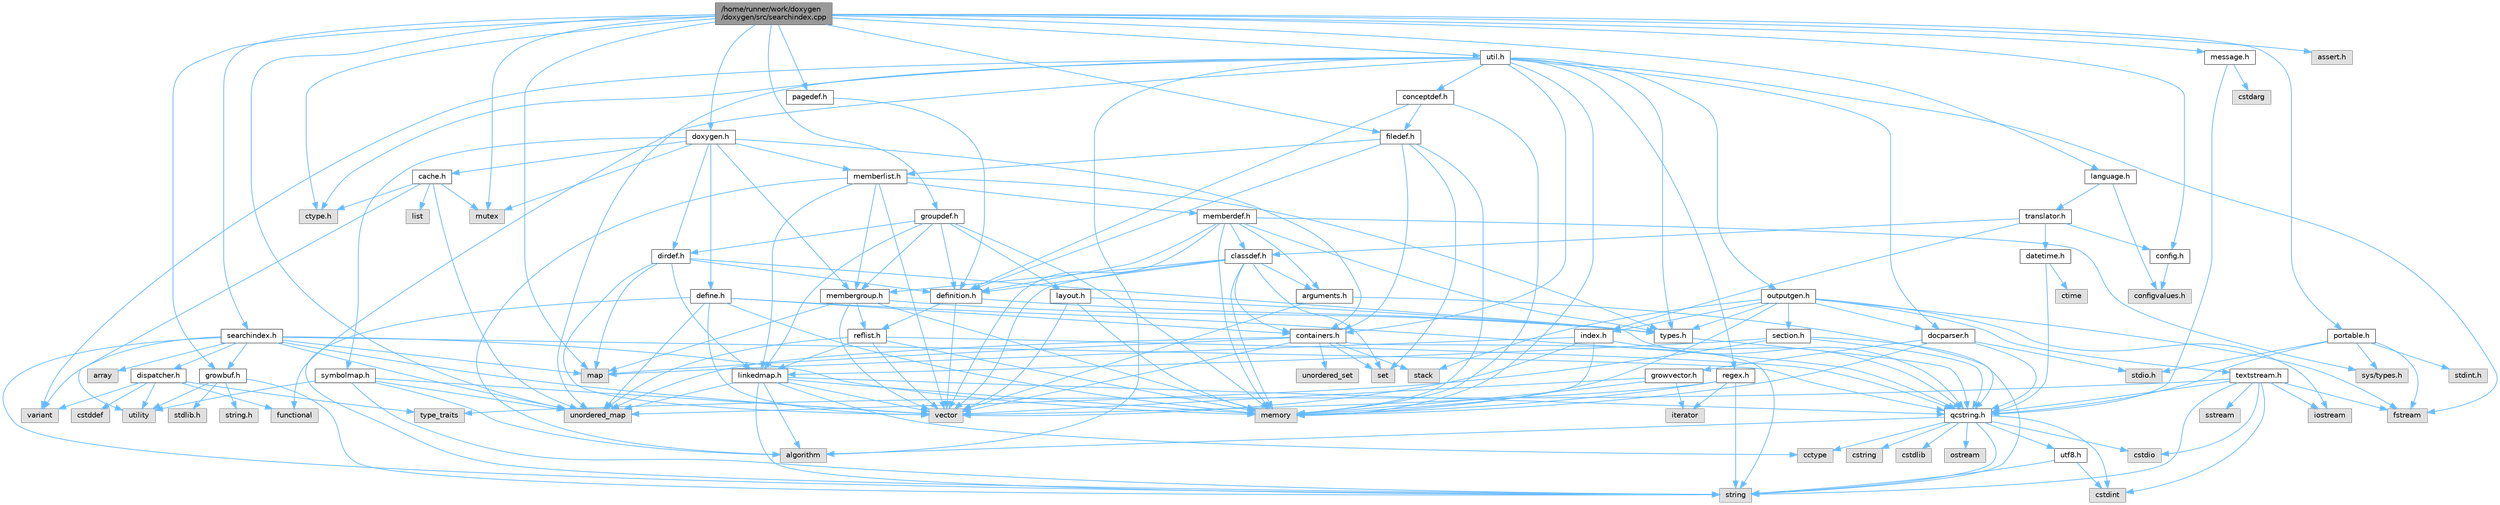 digraph "/home/runner/work/doxygen/doxygen/src/searchindex.cpp"
{
 // INTERACTIVE_SVG=YES
 // LATEX_PDF_SIZE
  bgcolor="transparent";
  edge [fontname=Helvetica,fontsize=10,labelfontname=Helvetica,labelfontsize=10];
  node [fontname=Helvetica,fontsize=10,shape=box,height=0.2,width=0.4];
  Node1 [id="Node000001",label="/home/runner/work/doxygen\l/doxygen/src/searchindex.cpp",height=0.2,width=0.4,color="gray40", fillcolor="grey60", style="filled", fontcolor="black"];
  Node1 -> Node2 [id="edge1_Node000001_Node000002",color="steelblue1",style="solid"];
  Node2 [id="Node000002",label="ctype.h",height=0.2,width=0.4,color="grey60", fillcolor="#E0E0E0", style="filled"];
  Node1 -> Node3 [id="edge2_Node000001_Node000003",color="steelblue1",style="solid"];
  Node3 [id="Node000003",label="assert.h",height=0.2,width=0.4,color="grey60", fillcolor="#E0E0E0", style="filled"];
  Node1 -> Node4 [id="edge3_Node000001_Node000004",color="steelblue1",style="solid"];
  Node4 [id="Node000004",label="mutex",height=0.2,width=0.4,color="grey60", fillcolor="#E0E0E0", style="filled"];
  Node1 -> Node5 [id="edge4_Node000001_Node000005",color="steelblue1",style="solid"];
  Node5 [id="Node000005",label="map",height=0.2,width=0.4,color="grey60", fillcolor="#E0E0E0", style="filled"];
  Node1 -> Node6 [id="edge5_Node000001_Node000006",color="steelblue1",style="solid"];
  Node6 [id="Node000006",label="unordered_map",height=0.2,width=0.4,color="grey60", fillcolor="#E0E0E0", style="filled"];
  Node1 -> Node7 [id="edge6_Node000001_Node000007",color="steelblue1",style="solid"];
  Node7 [id="Node000007",label="searchindex.h",height=0.2,width=0.4,color="grey40", fillcolor="white", style="filled",URL="$de/d07/searchindex_8h.html",tooltip="Web server based search engine."];
  Node7 -> Node8 [id="edge7_Node000007_Node000008",color="steelblue1",style="solid"];
  Node8 [id="Node000008",label="memory",height=0.2,width=0.4,color="grey60", fillcolor="#E0E0E0", style="filled"];
  Node7 -> Node9 [id="edge8_Node000007_Node000009",color="steelblue1",style="solid"];
  Node9 [id="Node000009",label="vector",height=0.2,width=0.4,color="grey60", fillcolor="#E0E0E0", style="filled"];
  Node7 -> Node5 [id="edge9_Node000007_Node000005",color="steelblue1",style="solid"];
  Node7 -> Node6 [id="edge10_Node000007_Node000006",color="steelblue1",style="solid"];
  Node7 -> Node10 [id="edge11_Node000007_Node000010",color="steelblue1",style="solid"];
  Node10 [id="Node000010",label="string",height=0.2,width=0.4,color="grey60", fillcolor="#E0E0E0", style="filled"];
  Node7 -> Node11 [id="edge12_Node000007_Node000011",color="steelblue1",style="solid"];
  Node11 [id="Node000011",label="array",height=0.2,width=0.4,color="grey60", fillcolor="#E0E0E0", style="filled"];
  Node7 -> Node12 [id="edge13_Node000007_Node000012",color="steelblue1",style="solid"];
  Node12 [id="Node000012",label="variant",height=0.2,width=0.4,color="grey60", fillcolor="#E0E0E0", style="filled"];
  Node7 -> Node13 [id="edge14_Node000007_Node000013",color="steelblue1",style="solid"];
  Node13 [id="Node000013",label="qcstring.h",height=0.2,width=0.4,color="grey40", fillcolor="white", style="filled",URL="$d7/d5c/qcstring_8h.html",tooltip=" "];
  Node13 -> Node10 [id="edge15_Node000013_Node000010",color="steelblue1",style="solid"];
  Node13 -> Node14 [id="edge16_Node000013_Node000014",color="steelblue1",style="solid"];
  Node14 [id="Node000014",label="algorithm",height=0.2,width=0.4,color="grey60", fillcolor="#E0E0E0", style="filled"];
  Node13 -> Node15 [id="edge17_Node000013_Node000015",color="steelblue1",style="solid"];
  Node15 [id="Node000015",label="cctype",height=0.2,width=0.4,color="grey60", fillcolor="#E0E0E0", style="filled"];
  Node13 -> Node16 [id="edge18_Node000013_Node000016",color="steelblue1",style="solid"];
  Node16 [id="Node000016",label="cstring",height=0.2,width=0.4,color="grey60", fillcolor="#E0E0E0", style="filled"];
  Node13 -> Node17 [id="edge19_Node000013_Node000017",color="steelblue1",style="solid"];
  Node17 [id="Node000017",label="cstdio",height=0.2,width=0.4,color="grey60", fillcolor="#E0E0E0", style="filled"];
  Node13 -> Node18 [id="edge20_Node000013_Node000018",color="steelblue1",style="solid"];
  Node18 [id="Node000018",label="cstdlib",height=0.2,width=0.4,color="grey60", fillcolor="#E0E0E0", style="filled"];
  Node13 -> Node19 [id="edge21_Node000013_Node000019",color="steelblue1",style="solid"];
  Node19 [id="Node000019",label="cstdint",height=0.2,width=0.4,color="grey60", fillcolor="#E0E0E0", style="filled"];
  Node13 -> Node20 [id="edge22_Node000013_Node000020",color="steelblue1",style="solid"];
  Node20 [id="Node000020",label="ostream",height=0.2,width=0.4,color="grey60", fillcolor="#E0E0E0", style="filled"];
  Node13 -> Node21 [id="edge23_Node000013_Node000021",color="steelblue1",style="solid"];
  Node21 [id="Node000021",label="utf8.h",height=0.2,width=0.4,color="grey40", fillcolor="white", style="filled",URL="$db/d7c/utf8_8h.html",tooltip="Various UTF8 related helper functions."];
  Node21 -> Node19 [id="edge24_Node000021_Node000019",color="steelblue1",style="solid"];
  Node21 -> Node10 [id="edge25_Node000021_Node000010",color="steelblue1",style="solid"];
  Node7 -> Node22 [id="edge26_Node000007_Node000022",color="steelblue1",style="solid"];
  Node22 [id="Node000022",label="growbuf.h",height=0.2,width=0.4,color="grey40", fillcolor="white", style="filled",URL="$dd/d72/growbuf_8h.html",tooltip=" "];
  Node22 -> Node23 [id="edge27_Node000022_Node000023",color="steelblue1",style="solid"];
  Node23 [id="Node000023",label="utility",height=0.2,width=0.4,color="grey60", fillcolor="#E0E0E0", style="filled"];
  Node22 -> Node24 [id="edge28_Node000022_Node000024",color="steelblue1",style="solid"];
  Node24 [id="Node000024",label="stdlib.h",height=0.2,width=0.4,color="grey60", fillcolor="#E0E0E0", style="filled"];
  Node22 -> Node25 [id="edge29_Node000022_Node000025",color="steelblue1",style="solid"];
  Node25 [id="Node000025",label="string.h",height=0.2,width=0.4,color="grey60", fillcolor="#E0E0E0", style="filled"];
  Node22 -> Node10 [id="edge30_Node000022_Node000010",color="steelblue1",style="solid"];
  Node7 -> Node26 [id="edge31_Node000007_Node000026",color="steelblue1",style="solid"];
  Node26 [id="Node000026",label="dispatcher.h",height=0.2,width=0.4,color="grey40", fillcolor="white", style="filled",URL="$da/d73/dispatcher_8h.html",tooltip=" "];
  Node26 -> Node27 [id="edge32_Node000026_Node000027",color="steelblue1",style="solid"];
  Node27 [id="Node000027",label="cstddef",height=0.2,width=0.4,color="grey60", fillcolor="#E0E0E0", style="filled"];
  Node26 -> Node23 [id="edge33_Node000026_Node000023",color="steelblue1",style="solid"];
  Node26 -> Node28 [id="edge34_Node000026_Node000028",color="steelblue1",style="solid"];
  Node28 [id="Node000028",label="functional",height=0.2,width=0.4,color="grey60", fillcolor="#E0E0E0", style="filled"];
  Node26 -> Node12 [id="edge35_Node000026_Node000012",color="steelblue1",style="solid"];
  Node26 -> Node29 [id="edge36_Node000026_Node000029",color="steelblue1",style="solid"];
  Node29 [id="Node000029",label="type_traits",height=0.2,width=0.4,color="grey60", fillcolor="#E0E0E0", style="filled"];
  Node1 -> Node30 [id="edge37_Node000001_Node000030",color="steelblue1",style="solid"];
  Node30 [id="Node000030",label="config.h",height=0.2,width=0.4,color="grey40", fillcolor="white", style="filled",URL="$db/d16/config_8h.html",tooltip=" "];
  Node30 -> Node31 [id="edge38_Node000030_Node000031",color="steelblue1",style="solid"];
  Node31 [id="Node000031",label="configvalues.h",height=0.2,width=0.4,color="grey60", fillcolor="#E0E0E0", style="filled"];
  Node1 -> Node32 [id="edge39_Node000001_Node000032",color="steelblue1",style="solid"];
  Node32 [id="Node000032",label="util.h",height=0.2,width=0.4,color="grey40", fillcolor="white", style="filled",URL="$d8/d3c/util_8h.html",tooltip="A bunch of utility functions."];
  Node32 -> Node8 [id="edge40_Node000032_Node000008",color="steelblue1",style="solid"];
  Node32 -> Node6 [id="edge41_Node000032_Node000006",color="steelblue1",style="solid"];
  Node32 -> Node14 [id="edge42_Node000032_Node000014",color="steelblue1",style="solid"];
  Node32 -> Node28 [id="edge43_Node000032_Node000028",color="steelblue1",style="solid"];
  Node32 -> Node33 [id="edge44_Node000032_Node000033",color="steelblue1",style="solid"];
  Node33 [id="Node000033",label="fstream",height=0.2,width=0.4,color="grey60", fillcolor="#E0E0E0", style="filled"];
  Node32 -> Node12 [id="edge45_Node000032_Node000012",color="steelblue1",style="solid"];
  Node32 -> Node2 [id="edge46_Node000032_Node000002",color="steelblue1",style="solid"];
  Node32 -> Node34 [id="edge47_Node000032_Node000034",color="steelblue1",style="solid"];
  Node34 [id="Node000034",label="types.h",height=0.2,width=0.4,color="grey40", fillcolor="white", style="filled",URL="$d9/d49/types_8h.html",tooltip="This file contains a number of basic enums and types."];
  Node34 -> Node13 [id="edge48_Node000034_Node000013",color="steelblue1",style="solid"];
  Node32 -> Node35 [id="edge49_Node000032_Node000035",color="steelblue1",style="solid"];
  Node35 [id="Node000035",label="docparser.h",height=0.2,width=0.4,color="grey40", fillcolor="white", style="filled",URL="$de/d9c/docparser_8h.html",tooltip=" "];
  Node35 -> Node36 [id="edge50_Node000035_Node000036",color="steelblue1",style="solid"];
  Node36 [id="Node000036",label="stdio.h",height=0.2,width=0.4,color="grey60", fillcolor="#E0E0E0", style="filled"];
  Node35 -> Node8 [id="edge51_Node000035_Node000008",color="steelblue1",style="solid"];
  Node35 -> Node13 [id="edge52_Node000035_Node000013",color="steelblue1",style="solid"];
  Node35 -> Node37 [id="edge53_Node000035_Node000037",color="steelblue1",style="solid"];
  Node37 [id="Node000037",label="growvector.h",height=0.2,width=0.4,color="grey40", fillcolor="white", style="filled",URL="$d7/d50/growvector_8h.html",tooltip=" "];
  Node37 -> Node9 [id="edge54_Node000037_Node000009",color="steelblue1",style="solid"];
  Node37 -> Node8 [id="edge55_Node000037_Node000008",color="steelblue1",style="solid"];
  Node37 -> Node38 [id="edge56_Node000037_Node000038",color="steelblue1",style="solid"];
  Node38 [id="Node000038",label="iterator",height=0.2,width=0.4,color="grey60", fillcolor="#E0E0E0", style="filled"];
  Node32 -> Node39 [id="edge57_Node000032_Node000039",color="steelblue1",style="solid"];
  Node39 [id="Node000039",label="containers.h",height=0.2,width=0.4,color="grey40", fillcolor="white", style="filled",URL="$d5/d75/containers_8h.html",tooltip=" "];
  Node39 -> Node9 [id="edge58_Node000039_Node000009",color="steelblue1",style="solid"];
  Node39 -> Node10 [id="edge59_Node000039_Node000010",color="steelblue1",style="solid"];
  Node39 -> Node40 [id="edge60_Node000039_Node000040",color="steelblue1",style="solid"];
  Node40 [id="Node000040",label="set",height=0.2,width=0.4,color="grey60", fillcolor="#E0E0E0", style="filled"];
  Node39 -> Node5 [id="edge61_Node000039_Node000005",color="steelblue1",style="solid"];
  Node39 -> Node41 [id="edge62_Node000039_Node000041",color="steelblue1",style="solid"];
  Node41 [id="Node000041",label="unordered_set",height=0.2,width=0.4,color="grey60", fillcolor="#E0E0E0", style="filled"];
  Node39 -> Node6 [id="edge63_Node000039_Node000006",color="steelblue1",style="solid"];
  Node39 -> Node42 [id="edge64_Node000039_Node000042",color="steelblue1",style="solid"];
  Node42 [id="Node000042",label="stack",height=0.2,width=0.4,color="grey60", fillcolor="#E0E0E0", style="filled"];
  Node32 -> Node43 [id="edge65_Node000032_Node000043",color="steelblue1",style="solid"];
  Node43 [id="Node000043",label="outputgen.h",height=0.2,width=0.4,color="grey40", fillcolor="white", style="filled",URL="$df/d06/outputgen_8h.html",tooltip=" "];
  Node43 -> Node8 [id="edge66_Node000043_Node000008",color="steelblue1",style="solid"];
  Node43 -> Node42 [id="edge67_Node000043_Node000042",color="steelblue1",style="solid"];
  Node43 -> Node44 [id="edge68_Node000043_Node000044",color="steelblue1",style="solid"];
  Node44 [id="Node000044",label="iostream",height=0.2,width=0.4,color="grey60", fillcolor="#E0E0E0", style="filled"];
  Node43 -> Node33 [id="edge69_Node000043_Node000033",color="steelblue1",style="solid"];
  Node43 -> Node34 [id="edge70_Node000043_Node000034",color="steelblue1",style="solid"];
  Node43 -> Node45 [id="edge71_Node000043_Node000045",color="steelblue1",style="solid"];
  Node45 [id="Node000045",label="index.h",height=0.2,width=0.4,color="grey40", fillcolor="white", style="filled",URL="$d1/db5/index_8h.html",tooltip=" "];
  Node45 -> Node8 [id="edge72_Node000045_Node000008",color="steelblue1",style="solid"];
  Node45 -> Node9 [id="edge73_Node000045_Node000009",color="steelblue1",style="solid"];
  Node45 -> Node5 [id="edge74_Node000045_Node000005",color="steelblue1",style="solid"];
  Node45 -> Node13 [id="edge75_Node000045_Node000013",color="steelblue1",style="solid"];
  Node43 -> Node46 [id="edge76_Node000043_Node000046",color="steelblue1",style="solid"];
  Node46 [id="Node000046",label="section.h",height=0.2,width=0.4,color="grey40", fillcolor="white", style="filled",URL="$d1/d2a/section_8h.html",tooltip=" "];
  Node46 -> Node10 [id="edge77_Node000046_Node000010",color="steelblue1",style="solid"];
  Node46 -> Node6 [id="edge78_Node000046_Node000006",color="steelblue1",style="solid"];
  Node46 -> Node13 [id="edge79_Node000046_Node000013",color="steelblue1",style="solid"];
  Node46 -> Node47 [id="edge80_Node000046_Node000047",color="steelblue1",style="solid"];
  Node47 [id="Node000047",label="linkedmap.h",height=0.2,width=0.4,color="grey40", fillcolor="white", style="filled",URL="$da/de1/linkedmap_8h.html",tooltip=" "];
  Node47 -> Node6 [id="edge81_Node000047_Node000006",color="steelblue1",style="solid"];
  Node47 -> Node9 [id="edge82_Node000047_Node000009",color="steelblue1",style="solid"];
  Node47 -> Node8 [id="edge83_Node000047_Node000008",color="steelblue1",style="solid"];
  Node47 -> Node10 [id="edge84_Node000047_Node000010",color="steelblue1",style="solid"];
  Node47 -> Node14 [id="edge85_Node000047_Node000014",color="steelblue1",style="solid"];
  Node47 -> Node15 [id="edge86_Node000047_Node000015",color="steelblue1",style="solid"];
  Node47 -> Node13 [id="edge87_Node000047_Node000013",color="steelblue1",style="solid"];
  Node43 -> Node48 [id="edge88_Node000043_Node000048",color="steelblue1",style="solid"];
  Node48 [id="Node000048",label="textstream.h",height=0.2,width=0.4,color="grey40", fillcolor="white", style="filled",URL="$d4/d7d/textstream_8h.html",tooltip=" "];
  Node48 -> Node10 [id="edge89_Node000048_Node000010",color="steelblue1",style="solid"];
  Node48 -> Node44 [id="edge90_Node000048_Node000044",color="steelblue1",style="solid"];
  Node48 -> Node49 [id="edge91_Node000048_Node000049",color="steelblue1",style="solid"];
  Node49 [id="Node000049",label="sstream",height=0.2,width=0.4,color="grey60", fillcolor="#E0E0E0", style="filled"];
  Node48 -> Node19 [id="edge92_Node000048_Node000019",color="steelblue1",style="solid"];
  Node48 -> Node17 [id="edge93_Node000048_Node000017",color="steelblue1",style="solid"];
  Node48 -> Node33 [id="edge94_Node000048_Node000033",color="steelblue1",style="solid"];
  Node48 -> Node29 [id="edge95_Node000048_Node000029",color="steelblue1",style="solid"];
  Node48 -> Node13 [id="edge96_Node000048_Node000013",color="steelblue1",style="solid"];
  Node43 -> Node35 [id="edge97_Node000043_Node000035",color="steelblue1",style="solid"];
  Node32 -> Node50 [id="edge98_Node000032_Node000050",color="steelblue1",style="solid"];
  Node50 [id="Node000050",label="regex.h",height=0.2,width=0.4,color="grey40", fillcolor="white", style="filled",URL="$d1/d21/regex_8h.html",tooltip=" "];
  Node50 -> Node8 [id="edge99_Node000050_Node000008",color="steelblue1",style="solid"];
  Node50 -> Node10 [id="edge100_Node000050_Node000010",color="steelblue1",style="solid"];
  Node50 -> Node9 [id="edge101_Node000050_Node000009",color="steelblue1",style="solid"];
  Node50 -> Node38 [id="edge102_Node000050_Node000038",color="steelblue1",style="solid"];
  Node32 -> Node51 [id="edge103_Node000032_Node000051",color="steelblue1",style="solid"];
  Node51 [id="Node000051",label="conceptdef.h",height=0.2,width=0.4,color="grey40", fillcolor="white", style="filled",URL="$da/df1/conceptdef_8h.html",tooltip=" "];
  Node51 -> Node8 [id="edge104_Node000051_Node000008",color="steelblue1",style="solid"];
  Node51 -> Node52 [id="edge105_Node000051_Node000052",color="steelblue1",style="solid"];
  Node52 [id="Node000052",label="definition.h",height=0.2,width=0.4,color="grey40", fillcolor="white", style="filled",URL="$df/da1/definition_8h.html",tooltip=" "];
  Node52 -> Node9 [id="edge106_Node000052_Node000009",color="steelblue1",style="solid"];
  Node52 -> Node34 [id="edge107_Node000052_Node000034",color="steelblue1",style="solid"];
  Node52 -> Node53 [id="edge108_Node000052_Node000053",color="steelblue1",style="solid"];
  Node53 [id="Node000053",label="reflist.h",height=0.2,width=0.4,color="grey40", fillcolor="white", style="filled",URL="$d1/d02/reflist_8h.html",tooltip=" "];
  Node53 -> Node9 [id="edge109_Node000053_Node000009",color="steelblue1",style="solid"];
  Node53 -> Node6 [id="edge110_Node000053_Node000006",color="steelblue1",style="solid"];
  Node53 -> Node8 [id="edge111_Node000053_Node000008",color="steelblue1",style="solid"];
  Node53 -> Node13 [id="edge112_Node000053_Node000013",color="steelblue1",style="solid"];
  Node53 -> Node47 [id="edge113_Node000053_Node000047",color="steelblue1",style="solid"];
  Node51 -> Node54 [id="edge114_Node000051_Node000054",color="steelblue1",style="solid"];
  Node54 [id="Node000054",label="filedef.h",height=0.2,width=0.4,color="grey40", fillcolor="white", style="filled",URL="$d4/d3a/filedef_8h.html",tooltip=" "];
  Node54 -> Node8 [id="edge115_Node000054_Node000008",color="steelblue1",style="solid"];
  Node54 -> Node40 [id="edge116_Node000054_Node000040",color="steelblue1",style="solid"];
  Node54 -> Node52 [id="edge117_Node000054_Node000052",color="steelblue1",style="solid"];
  Node54 -> Node55 [id="edge118_Node000054_Node000055",color="steelblue1",style="solid"];
  Node55 [id="Node000055",label="memberlist.h",height=0.2,width=0.4,color="grey40", fillcolor="white", style="filled",URL="$dd/d78/memberlist_8h.html",tooltip=" "];
  Node55 -> Node9 [id="edge119_Node000055_Node000009",color="steelblue1",style="solid"];
  Node55 -> Node14 [id="edge120_Node000055_Node000014",color="steelblue1",style="solid"];
  Node55 -> Node56 [id="edge121_Node000055_Node000056",color="steelblue1",style="solid"];
  Node56 [id="Node000056",label="memberdef.h",height=0.2,width=0.4,color="grey40", fillcolor="white", style="filled",URL="$d4/d46/memberdef_8h.html",tooltip=" "];
  Node56 -> Node9 [id="edge122_Node000056_Node000009",color="steelblue1",style="solid"];
  Node56 -> Node8 [id="edge123_Node000056_Node000008",color="steelblue1",style="solid"];
  Node56 -> Node57 [id="edge124_Node000056_Node000057",color="steelblue1",style="solid"];
  Node57 [id="Node000057",label="sys/types.h",height=0.2,width=0.4,color="grey60", fillcolor="#E0E0E0", style="filled"];
  Node56 -> Node34 [id="edge125_Node000056_Node000034",color="steelblue1",style="solid"];
  Node56 -> Node52 [id="edge126_Node000056_Node000052",color="steelblue1",style="solid"];
  Node56 -> Node58 [id="edge127_Node000056_Node000058",color="steelblue1",style="solid"];
  Node58 [id="Node000058",label="arguments.h",height=0.2,width=0.4,color="grey40", fillcolor="white", style="filled",URL="$df/d9b/arguments_8h.html",tooltip=" "];
  Node58 -> Node9 [id="edge128_Node000058_Node000009",color="steelblue1",style="solid"];
  Node58 -> Node13 [id="edge129_Node000058_Node000013",color="steelblue1",style="solid"];
  Node56 -> Node59 [id="edge130_Node000056_Node000059",color="steelblue1",style="solid"];
  Node59 [id="Node000059",label="classdef.h",height=0.2,width=0.4,color="grey40", fillcolor="white", style="filled",URL="$d1/da6/classdef_8h.html",tooltip=" "];
  Node59 -> Node8 [id="edge131_Node000059_Node000008",color="steelblue1",style="solid"];
  Node59 -> Node9 [id="edge132_Node000059_Node000009",color="steelblue1",style="solid"];
  Node59 -> Node40 [id="edge133_Node000059_Node000040",color="steelblue1",style="solid"];
  Node59 -> Node39 [id="edge134_Node000059_Node000039",color="steelblue1",style="solid"];
  Node59 -> Node52 [id="edge135_Node000059_Node000052",color="steelblue1",style="solid"];
  Node59 -> Node58 [id="edge136_Node000059_Node000058",color="steelblue1",style="solid"];
  Node59 -> Node60 [id="edge137_Node000059_Node000060",color="steelblue1",style="solid"];
  Node60 [id="Node000060",label="membergroup.h",height=0.2,width=0.4,color="grey40", fillcolor="white", style="filled",URL="$d9/d11/membergroup_8h.html",tooltip=" "];
  Node60 -> Node9 [id="edge138_Node000060_Node000009",color="steelblue1",style="solid"];
  Node60 -> Node5 [id="edge139_Node000060_Node000005",color="steelblue1",style="solid"];
  Node60 -> Node8 [id="edge140_Node000060_Node000008",color="steelblue1",style="solid"];
  Node60 -> Node34 [id="edge141_Node000060_Node000034",color="steelblue1",style="solid"];
  Node60 -> Node53 [id="edge142_Node000060_Node000053",color="steelblue1",style="solid"];
  Node55 -> Node47 [id="edge143_Node000055_Node000047",color="steelblue1",style="solid"];
  Node55 -> Node34 [id="edge144_Node000055_Node000034",color="steelblue1",style="solid"];
  Node55 -> Node60 [id="edge145_Node000055_Node000060",color="steelblue1",style="solid"];
  Node54 -> Node39 [id="edge146_Node000054_Node000039",color="steelblue1",style="solid"];
  Node1 -> Node61 [id="edge147_Node000001_Node000061",color="steelblue1",style="solid"];
  Node61 [id="Node000061",label="doxygen.h",height=0.2,width=0.4,color="grey40", fillcolor="white", style="filled",URL="$d1/da1/doxygen_8h.html",tooltip=" "];
  Node61 -> Node4 [id="edge148_Node000061_Node000004",color="steelblue1",style="solid"];
  Node61 -> Node39 [id="edge149_Node000061_Node000039",color="steelblue1",style="solid"];
  Node61 -> Node60 [id="edge150_Node000061_Node000060",color="steelblue1",style="solid"];
  Node61 -> Node62 [id="edge151_Node000061_Node000062",color="steelblue1",style="solid"];
  Node62 [id="Node000062",label="dirdef.h",height=0.2,width=0.4,color="grey40", fillcolor="white", style="filled",URL="$d6/d15/dirdef_8h.html",tooltip=" "];
  Node62 -> Node9 [id="edge152_Node000062_Node000009",color="steelblue1",style="solid"];
  Node62 -> Node5 [id="edge153_Node000062_Node000005",color="steelblue1",style="solid"];
  Node62 -> Node13 [id="edge154_Node000062_Node000013",color="steelblue1",style="solid"];
  Node62 -> Node47 [id="edge155_Node000062_Node000047",color="steelblue1",style="solid"];
  Node62 -> Node52 [id="edge156_Node000062_Node000052",color="steelblue1",style="solid"];
  Node61 -> Node55 [id="edge157_Node000061_Node000055",color="steelblue1",style="solid"];
  Node61 -> Node63 [id="edge158_Node000061_Node000063",color="steelblue1",style="solid"];
  Node63 [id="Node000063",label="define.h",height=0.2,width=0.4,color="grey40", fillcolor="white", style="filled",URL="$df/d67/define_8h.html",tooltip=" "];
  Node63 -> Node9 [id="edge159_Node000063_Node000009",color="steelblue1",style="solid"];
  Node63 -> Node8 [id="edge160_Node000063_Node000008",color="steelblue1",style="solid"];
  Node63 -> Node10 [id="edge161_Node000063_Node000010",color="steelblue1",style="solid"];
  Node63 -> Node6 [id="edge162_Node000063_Node000006",color="steelblue1",style="solid"];
  Node63 -> Node13 [id="edge163_Node000063_Node000013",color="steelblue1",style="solid"];
  Node63 -> Node39 [id="edge164_Node000063_Node000039",color="steelblue1",style="solid"];
  Node61 -> Node64 [id="edge165_Node000061_Node000064",color="steelblue1",style="solid"];
  Node64 [id="Node000064",label="cache.h",height=0.2,width=0.4,color="grey40", fillcolor="white", style="filled",URL="$d3/d26/cache_8h.html",tooltip=" "];
  Node64 -> Node65 [id="edge166_Node000064_Node000065",color="steelblue1",style="solid"];
  Node65 [id="Node000065",label="list",height=0.2,width=0.4,color="grey60", fillcolor="#E0E0E0", style="filled"];
  Node64 -> Node6 [id="edge167_Node000064_Node000006",color="steelblue1",style="solid"];
  Node64 -> Node4 [id="edge168_Node000064_Node000004",color="steelblue1",style="solid"];
  Node64 -> Node23 [id="edge169_Node000064_Node000023",color="steelblue1",style="solid"];
  Node64 -> Node2 [id="edge170_Node000064_Node000002",color="steelblue1",style="solid"];
  Node61 -> Node66 [id="edge171_Node000061_Node000066",color="steelblue1",style="solid"];
  Node66 [id="Node000066",label="symbolmap.h",height=0.2,width=0.4,color="grey40", fillcolor="white", style="filled",URL="$d7/ddd/symbolmap_8h.html",tooltip=" "];
  Node66 -> Node14 [id="edge172_Node000066_Node000014",color="steelblue1",style="solid"];
  Node66 -> Node6 [id="edge173_Node000066_Node000006",color="steelblue1",style="solid"];
  Node66 -> Node9 [id="edge174_Node000066_Node000009",color="steelblue1",style="solid"];
  Node66 -> Node10 [id="edge175_Node000066_Node000010",color="steelblue1",style="solid"];
  Node66 -> Node23 [id="edge176_Node000066_Node000023",color="steelblue1",style="solid"];
  Node1 -> Node67 [id="edge177_Node000001_Node000067",color="steelblue1",style="solid"];
  Node67 [id="Node000067",label="language.h",height=0.2,width=0.4,color="grey40", fillcolor="white", style="filled",URL="$d8/dce/language_8h.html",tooltip=" "];
  Node67 -> Node68 [id="edge178_Node000067_Node000068",color="steelblue1",style="solid"];
  Node68 [id="Node000068",label="translator.h",height=0.2,width=0.4,color="grey40", fillcolor="white", style="filled",URL="$d9/df1/translator_8h.html",tooltip=" "];
  Node68 -> Node59 [id="edge179_Node000068_Node000059",color="steelblue1",style="solid"];
  Node68 -> Node30 [id="edge180_Node000068_Node000030",color="steelblue1",style="solid"];
  Node68 -> Node69 [id="edge181_Node000068_Node000069",color="steelblue1",style="solid"];
  Node69 [id="Node000069",label="datetime.h",height=0.2,width=0.4,color="grey40", fillcolor="white", style="filled",URL="$de/d1b/datetime_8h.html",tooltip=" "];
  Node69 -> Node70 [id="edge182_Node000069_Node000070",color="steelblue1",style="solid"];
  Node70 [id="Node000070",label="ctime",height=0.2,width=0.4,color="grey60", fillcolor="#E0E0E0", style="filled"];
  Node69 -> Node13 [id="edge183_Node000069_Node000013",color="steelblue1",style="solid"];
  Node68 -> Node45 [id="edge184_Node000068_Node000045",color="steelblue1",style="solid"];
  Node67 -> Node31 [id="edge185_Node000067_Node000031",color="steelblue1",style="solid"];
  Node1 -> Node71 [id="edge186_Node000001_Node000071",color="steelblue1",style="solid"];
  Node71 [id="Node000071",label="pagedef.h",height=0.2,width=0.4,color="grey40", fillcolor="white", style="filled",URL="$dd/d66/pagedef_8h.html",tooltip=" "];
  Node71 -> Node52 [id="edge187_Node000071_Node000052",color="steelblue1",style="solid"];
  Node1 -> Node22 [id="edge188_Node000001_Node000022",color="steelblue1",style="solid"];
  Node1 -> Node72 [id="edge189_Node000001_Node000072",color="steelblue1",style="solid"];
  Node72 [id="Node000072",label="message.h",height=0.2,width=0.4,color="grey40", fillcolor="white", style="filled",URL="$d2/d0d/message_8h.html",tooltip=" "];
  Node72 -> Node73 [id="edge190_Node000072_Node000073",color="steelblue1",style="solid"];
  Node73 [id="Node000073",label="cstdarg",height=0.2,width=0.4,color="grey60", fillcolor="#E0E0E0", style="filled"];
  Node72 -> Node13 [id="edge191_Node000072_Node000013",color="steelblue1",style="solid"];
  Node1 -> Node74 [id="edge192_Node000001_Node000074",color="steelblue1",style="solid"];
  Node74 [id="Node000074",label="groupdef.h",height=0.2,width=0.4,color="grey40", fillcolor="white", style="filled",URL="$d1/de6/groupdef_8h.html",tooltip=" "];
  Node74 -> Node8 [id="edge193_Node000074_Node000008",color="steelblue1",style="solid"];
  Node74 -> Node52 [id="edge194_Node000074_Node000052",color="steelblue1",style="solid"];
  Node74 -> Node62 [id="edge195_Node000074_Node000062",color="steelblue1",style="solid"];
  Node74 -> Node75 [id="edge196_Node000074_Node000075",color="steelblue1",style="solid"];
  Node75 [id="Node000075",label="layout.h",height=0.2,width=0.4,color="grey40", fillcolor="white", style="filled",URL="$db/d51/layout_8h.html",tooltip=" "];
  Node75 -> Node8 [id="edge197_Node000075_Node000008",color="steelblue1",style="solid"];
  Node75 -> Node9 [id="edge198_Node000075_Node000009",color="steelblue1",style="solid"];
  Node75 -> Node34 [id="edge199_Node000075_Node000034",color="steelblue1",style="solid"];
  Node74 -> Node60 [id="edge200_Node000074_Node000060",color="steelblue1",style="solid"];
  Node74 -> Node47 [id="edge201_Node000074_Node000047",color="steelblue1",style="solid"];
  Node1 -> Node54 [id="edge202_Node000001_Node000054",color="steelblue1",style="solid"];
  Node1 -> Node76 [id="edge203_Node000001_Node000076",color="steelblue1",style="solid"];
  Node76 [id="Node000076",label="portable.h",height=0.2,width=0.4,color="grey40", fillcolor="white", style="filled",URL="$d2/de2/portable_8h.html",tooltip="Portable versions of functions that are platform dependent."];
  Node76 -> Node36 [id="edge204_Node000076_Node000036",color="steelblue1",style="solid"];
  Node76 -> Node57 [id="edge205_Node000076_Node000057",color="steelblue1",style="solid"];
  Node76 -> Node77 [id="edge206_Node000076_Node000077",color="steelblue1",style="solid"];
  Node77 [id="Node000077",label="stdint.h",height=0.2,width=0.4,color="grey60", fillcolor="#E0E0E0", style="filled"];
  Node76 -> Node33 [id="edge207_Node000076_Node000033",color="steelblue1",style="solid"];
  Node76 -> Node13 [id="edge208_Node000076_Node000013",color="steelblue1",style="solid"];
}
